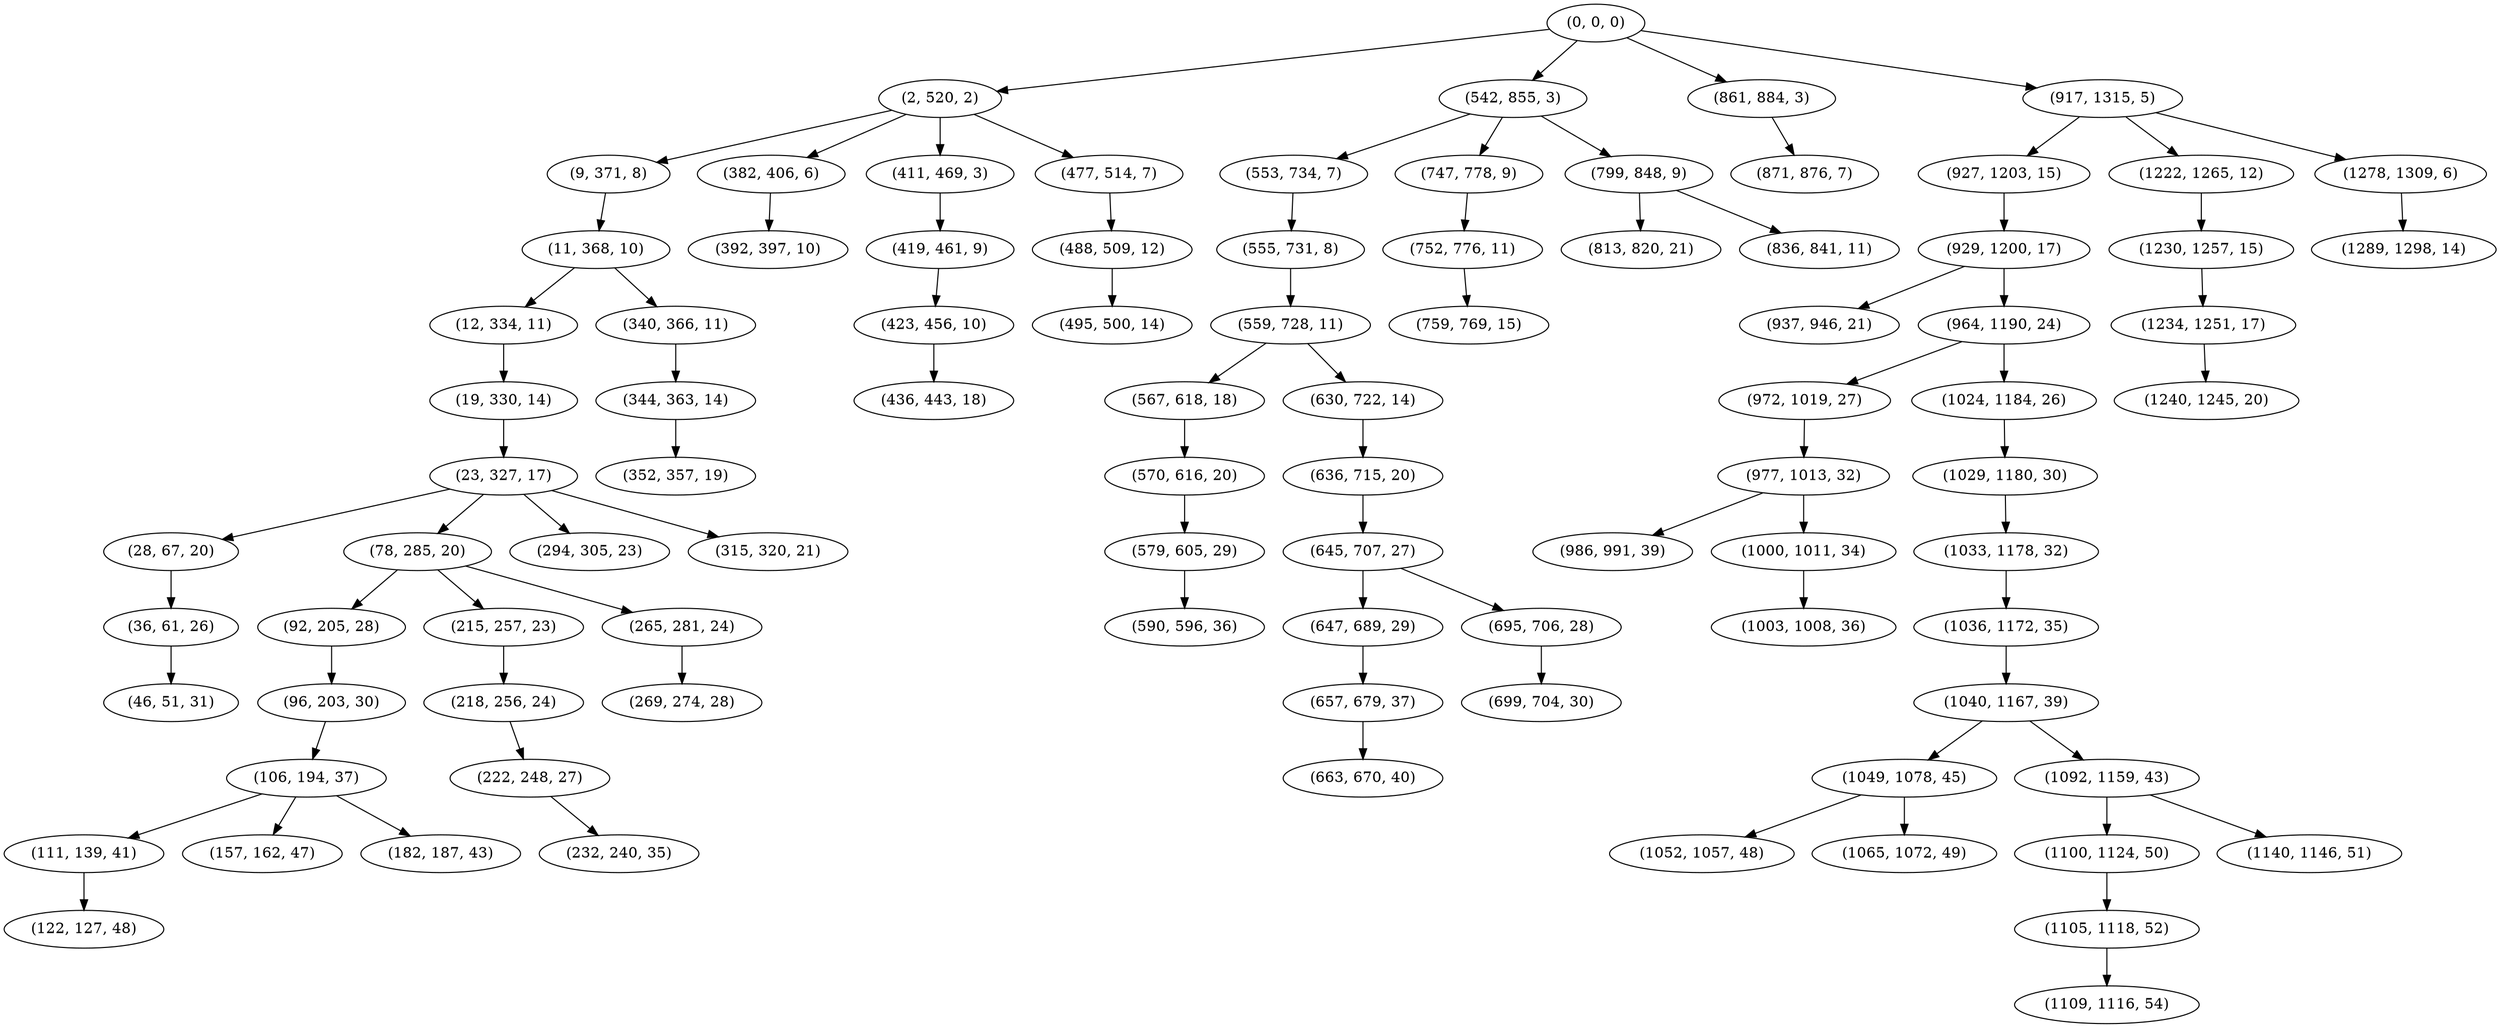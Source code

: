 digraph tree {
    "(0, 0, 0)";
    "(2, 520, 2)";
    "(9, 371, 8)";
    "(11, 368, 10)";
    "(12, 334, 11)";
    "(19, 330, 14)";
    "(23, 327, 17)";
    "(28, 67, 20)";
    "(36, 61, 26)";
    "(46, 51, 31)";
    "(78, 285, 20)";
    "(92, 205, 28)";
    "(96, 203, 30)";
    "(106, 194, 37)";
    "(111, 139, 41)";
    "(122, 127, 48)";
    "(157, 162, 47)";
    "(182, 187, 43)";
    "(215, 257, 23)";
    "(218, 256, 24)";
    "(222, 248, 27)";
    "(232, 240, 35)";
    "(265, 281, 24)";
    "(269, 274, 28)";
    "(294, 305, 23)";
    "(315, 320, 21)";
    "(340, 366, 11)";
    "(344, 363, 14)";
    "(352, 357, 19)";
    "(382, 406, 6)";
    "(392, 397, 10)";
    "(411, 469, 3)";
    "(419, 461, 9)";
    "(423, 456, 10)";
    "(436, 443, 18)";
    "(477, 514, 7)";
    "(488, 509, 12)";
    "(495, 500, 14)";
    "(542, 855, 3)";
    "(553, 734, 7)";
    "(555, 731, 8)";
    "(559, 728, 11)";
    "(567, 618, 18)";
    "(570, 616, 20)";
    "(579, 605, 29)";
    "(590, 596, 36)";
    "(630, 722, 14)";
    "(636, 715, 20)";
    "(645, 707, 27)";
    "(647, 689, 29)";
    "(657, 679, 37)";
    "(663, 670, 40)";
    "(695, 706, 28)";
    "(699, 704, 30)";
    "(747, 778, 9)";
    "(752, 776, 11)";
    "(759, 769, 15)";
    "(799, 848, 9)";
    "(813, 820, 21)";
    "(836, 841, 11)";
    "(861, 884, 3)";
    "(871, 876, 7)";
    "(917, 1315, 5)";
    "(927, 1203, 15)";
    "(929, 1200, 17)";
    "(937, 946, 21)";
    "(964, 1190, 24)";
    "(972, 1019, 27)";
    "(977, 1013, 32)";
    "(986, 991, 39)";
    "(1000, 1011, 34)";
    "(1003, 1008, 36)";
    "(1024, 1184, 26)";
    "(1029, 1180, 30)";
    "(1033, 1178, 32)";
    "(1036, 1172, 35)";
    "(1040, 1167, 39)";
    "(1049, 1078, 45)";
    "(1052, 1057, 48)";
    "(1065, 1072, 49)";
    "(1092, 1159, 43)";
    "(1100, 1124, 50)";
    "(1105, 1118, 52)";
    "(1109, 1116, 54)";
    "(1140, 1146, 51)";
    "(1222, 1265, 12)";
    "(1230, 1257, 15)";
    "(1234, 1251, 17)";
    "(1240, 1245, 20)";
    "(1278, 1309, 6)";
    "(1289, 1298, 14)";
    "(0, 0, 0)" -> "(2, 520, 2)";
    "(0, 0, 0)" -> "(542, 855, 3)";
    "(0, 0, 0)" -> "(861, 884, 3)";
    "(0, 0, 0)" -> "(917, 1315, 5)";
    "(2, 520, 2)" -> "(9, 371, 8)";
    "(2, 520, 2)" -> "(382, 406, 6)";
    "(2, 520, 2)" -> "(411, 469, 3)";
    "(2, 520, 2)" -> "(477, 514, 7)";
    "(9, 371, 8)" -> "(11, 368, 10)";
    "(11, 368, 10)" -> "(12, 334, 11)";
    "(11, 368, 10)" -> "(340, 366, 11)";
    "(12, 334, 11)" -> "(19, 330, 14)";
    "(19, 330, 14)" -> "(23, 327, 17)";
    "(23, 327, 17)" -> "(28, 67, 20)";
    "(23, 327, 17)" -> "(78, 285, 20)";
    "(23, 327, 17)" -> "(294, 305, 23)";
    "(23, 327, 17)" -> "(315, 320, 21)";
    "(28, 67, 20)" -> "(36, 61, 26)";
    "(36, 61, 26)" -> "(46, 51, 31)";
    "(78, 285, 20)" -> "(92, 205, 28)";
    "(78, 285, 20)" -> "(215, 257, 23)";
    "(78, 285, 20)" -> "(265, 281, 24)";
    "(92, 205, 28)" -> "(96, 203, 30)";
    "(96, 203, 30)" -> "(106, 194, 37)";
    "(106, 194, 37)" -> "(111, 139, 41)";
    "(106, 194, 37)" -> "(157, 162, 47)";
    "(106, 194, 37)" -> "(182, 187, 43)";
    "(111, 139, 41)" -> "(122, 127, 48)";
    "(215, 257, 23)" -> "(218, 256, 24)";
    "(218, 256, 24)" -> "(222, 248, 27)";
    "(222, 248, 27)" -> "(232, 240, 35)";
    "(265, 281, 24)" -> "(269, 274, 28)";
    "(340, 366, 11)" -> "(344, 363, 14)";
    "(344, 363, 14)" -> "(352, 357, 19)";
    "(382, 406, 6)" -> "(392, 397, 10)";
    "(411, 469, 3)" -> "(419, 461, 9)";
    "(419, 461, 9)" -> "(423, 456, 10)";
    "(423, 456, 10)" -> "(436, 443, 18)";
    "(477, 514, 7)" -> "(488, 509, 12)";
    "(488, 509, 12)" -> "(495, 500, 14)";
    "(542, 855, 3)" -> "(553, 734, 7)";
    "(542, 855, 3)" -> "(747, 778, 9)";
    "(542, 855, 3)" -> "(799, 848, 9)";
    "(553, 734, 7)" -> "(555, 731, 8)";
    "(555, 731, 8)" -> "(559, 728, 11)";
    "(559, 728, 11)" -> "(567, 618, 18)";
    "(559, 728, 11)" -> "(630, 722, 14)";
    "(567, 618, 18)" -> "(570, 616, 20)";
    "(570, 616, 20)" -> "(579, 605, 29)";
    "(579, 605, 29)" -> "(590, 596, 36)";
    "(630, 722, 14)" -> "(636, 715, 20)";
    "(636, 715, 20)" -> "(645, 707, 27)";
    "(645, 707, 27)" -> "(647, 689, 29)";
    "(645, 707, 27)" -> "(695, 706, 28)";
    "(647, 689, 29)" -> "(657, 679, 37)";
    "(657, 679, 37)" -> "(663, 670, 40)";
    "(695, 706, 28)" -> "(699, 704, 30)";
    "(747, 778, 9)" -> "(752, 776, 11)";
    "(752, 776, 11)" -> "(759, 769, 15)";
    "(799, 848, 9)" -> "(813, 820, 21)";
    "(799, 848, 9)" -> "(836, 841, 11)";
    "(861, 884, 3)" -> "(871, 876, 7)";
    "(917, 1315, 5)" -> "(927, 1203, 15)";
    "(917, 1315, 5)" -> "(1222, 1265, 12)";
    "(917, 1315, 5)" -> "(1278, 1309, 6)";
    "(927, 1203, 15)" -> "(929, 1200, 17)";
    "(929, 1200, 17)" -> "(937, 946, 21)";
    "(929, 1200, 17)" -> "(964, 1190, 24)";
    "(964, 1190, 24)" -> "(972, 1019, 27)";
    "(964, 1190, 24)" -> "(1024, 1184, 26)";
    "(972, 1019, 27)" -> "(977, 1013, 32)";
    "(977, 1013, 32)" -> "(986, 991, 39)";
    "(977, 1013, 32)" -> "(1000, 1011, 34)";
    "(1000, 1011, 34)" -> "(1003, 1008, 36)";
    "(1024, 1184, 26)" -> "(1029, 1180, 30)";
    "(1029, 1180, 30)" -> "(1033, 1178, 32)";
    "(1033, 1178, 32)" -> "(1036, 1172, 35)";
    "(1036, 1172, 35)" -> "(1040, 1167, 39)";
    "(1040, 1167, 39)" -> "(1049, 1078, 45)";
    "(1040, 1167, 39)" -> "(1092, 1159, 43)";
    "(1049, 1078, 45)" -> "(1052, 1057, 48)";
    "(1049, 1078, 45)" -> "(1065, 1072, 49)";
    "(1092, 1159, 43)" -> "(1100, 1124, 50)";
    "(1092, 1159, 43)" -> "(1140, 1146, 51)";
    "(1100, 1124, 50)" -> "(1105, 1118, 52)";
    "(1105, 1118, 52)" -> "(1109, 1116, 54)";
    "(1222, 1265, 12)" -> "(1230, 1257, 15)";
    "(1230, 1257, 15)" -> "(1234, 1251, 17)";
    "(1234, 1251, 17)" -> "(1240, 1245, 20)";
    "(1278, 1309, 6)" -> "(1289, 1298, 14)";
}
